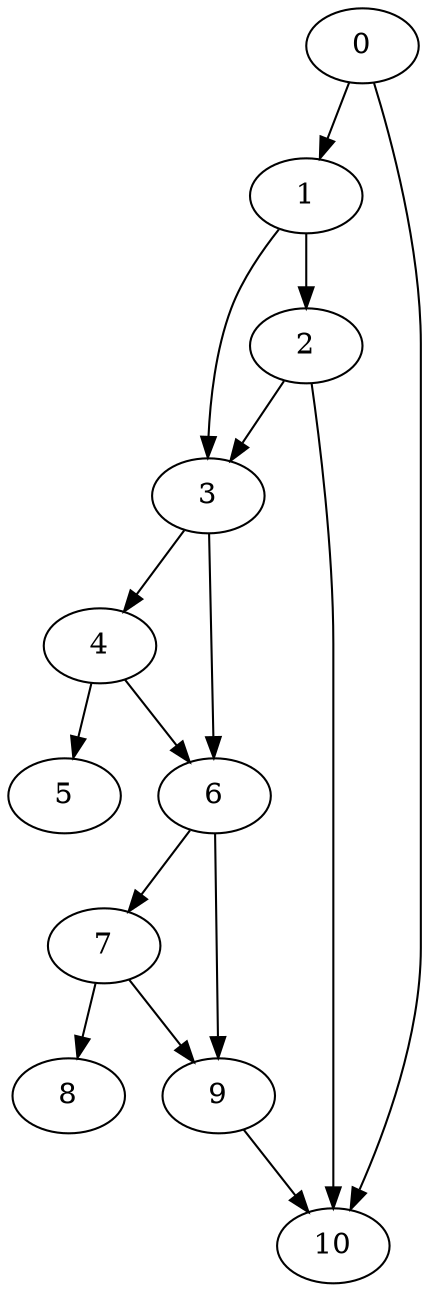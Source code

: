 digraph {
	0
	1
	2
	3
	4
	5
	6
	7
	8
	9
	10
	0 -> 1
	1 -> 2
	1 -> 3
	2 -> 3
	4 -> 5
	7 -> 8
	2 -> 10
	9 -> 10
	0 -> 10
	3 -> 4
	3 -> 6
	4 -> 6
	6 -> 7
	6 -> 9
	7 -> 9
}
